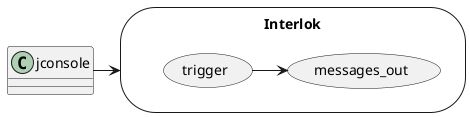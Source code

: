 ```plantuml
@startuml
storage Interlok{

usecase messages_out[
messages_out
]

usecase trigger[
trigger
]
}

jconsole -> Interlok
trigger -> messages_out
@enduml
```
